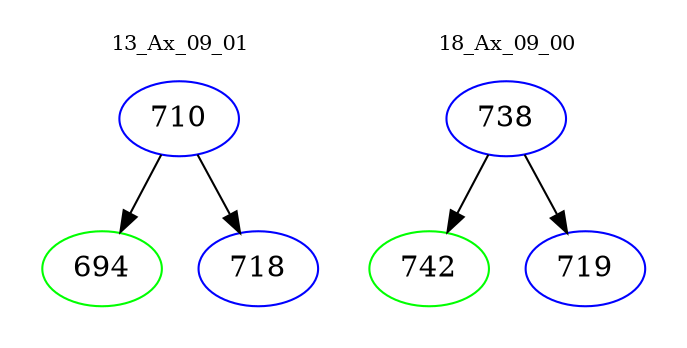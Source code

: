 digraph{
subgraph cluster_0 {
color = white
label = "13_Ax_09_01";
fontsize=10;
T0_710 [label="710", color="blue"]
T0_710 -> T0_694 [color="black"]
T0_694 [label="694", color="green"]
T0_710 -> T0_718 [color="black"]
T0_718 [label="718", color="blue"]
}
subgraph cluster_1 {
color = white
label = "18_Ax_09_00";
fontsize=10;
T1_738 [label="738", color="blue"]
T1_738 -> T1_742 [color="black"]
T1_742 [label="742", color="green"]
T1_738 -> T1_719 [color="black"]
T1_719 [label="719", color="blue"]
}
}
